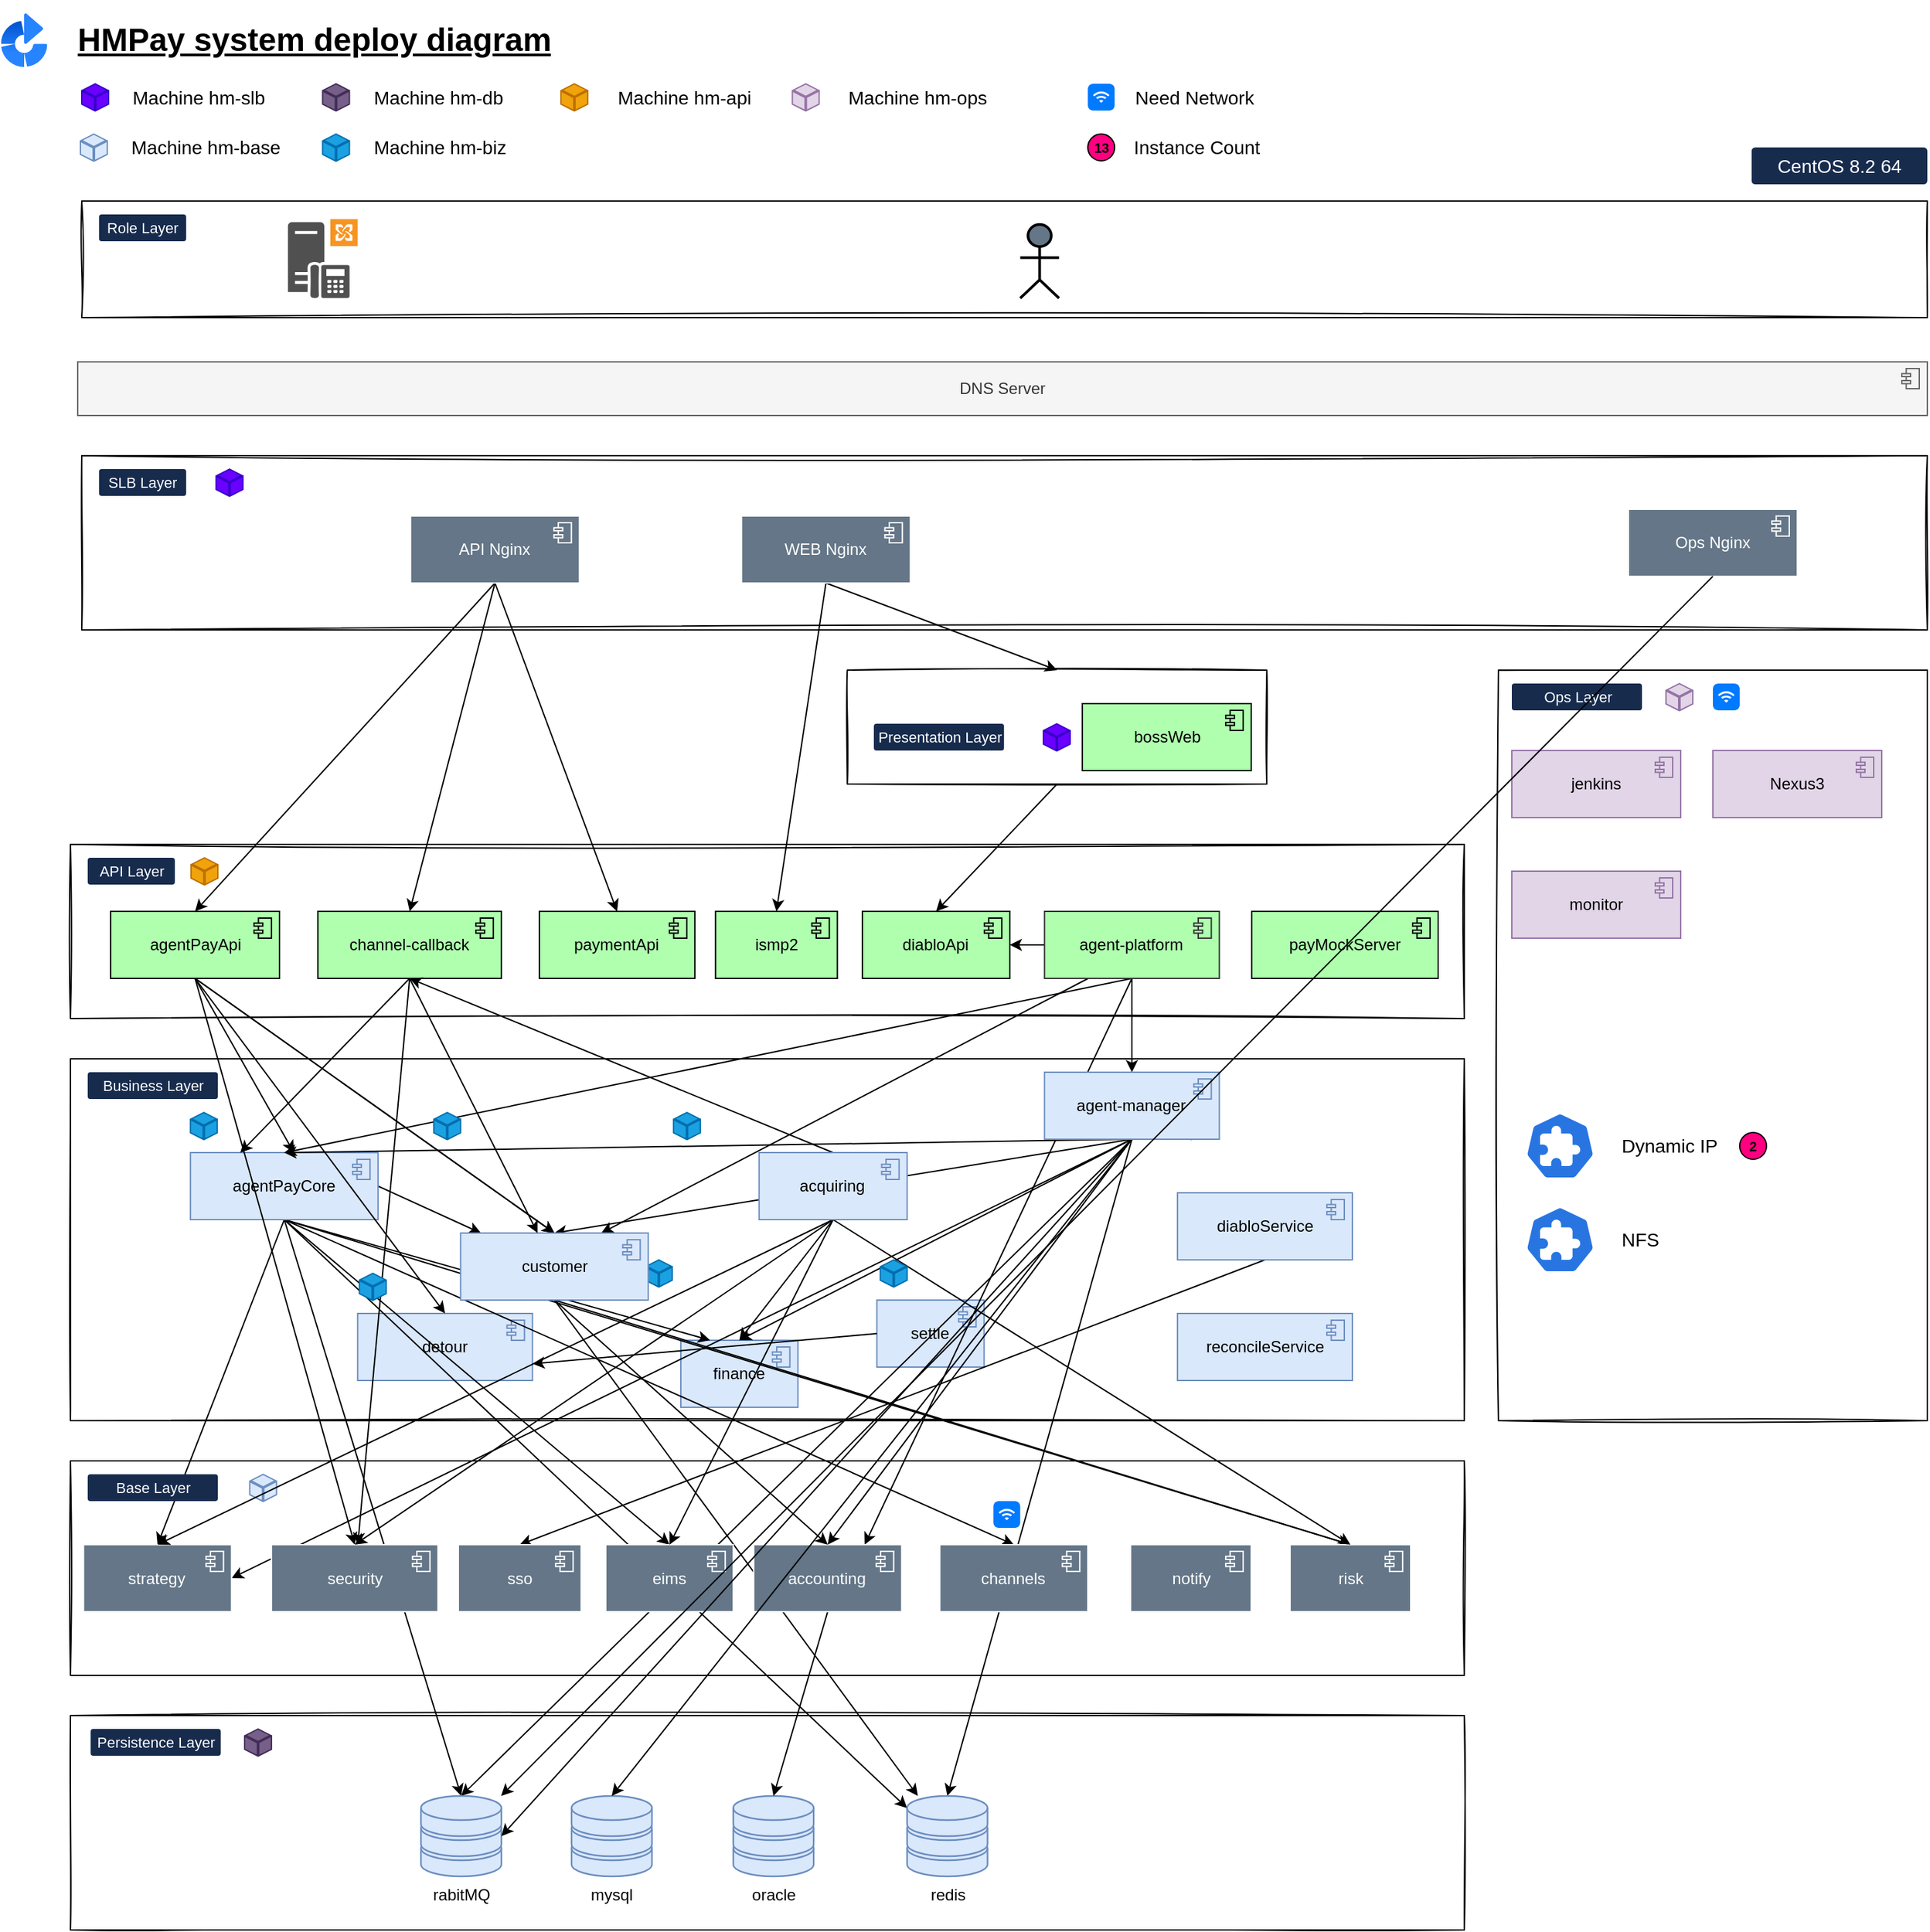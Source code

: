 <mxfile version="13.6.2" type="device"><diagram id="gIqnAAJsEacOdLKV25Oe" name="Page-1"><mxGraphModel dx="909" dy="714" grid="1" gridSize="10" guides="1" tooltips="1" connect="1" arrows="1" fold="1" page="1" pageScale="1" pageWidth="850" pageHeight="1100" math="0" shadow="0"><root><mxCell id="0"/><mxCell id="1" parent="0"/><mxCell id="wvcgZnOENnX32h28djkS-82" value="&lt;span style=&quot;&quot;&gt;settle&lt;/span&gt;" style="html=1;outlineConnect=0;whiteSpace=wrap;shape=mxgraph.archimate3.application;appType=comp;archiType=square;sketch=0;align=center;fillColor=#dae8fc;strokeColor=#6c8ebf;" vertex="1" parent="1"><mxGeometry x="676.25" y="980" width="80" height="50" as="geometry"/></mxCell><mxCell id="wvcgZnOENnX32h28djkS-96" value="" style="rounded=0;whiteSpace=wrap;html=1;sketch=1;align=center;fillColor=none;" vertex="1" parent="1"><mxGeometry x="74.55" y="800" width="1040" height="270" as="geometry"/></mxCell><mxCell id="wvcgZnOENnX32h28djkS-244" value="" style="rounded=0;whiteSpace=wrap;html=1;sketch=1;align=center;fillColor=none;" vertex="1" parent="1"><mxGeometry x="1140" y="510" width="320" height="560" as="geometry"/></mxCell><mxCell id="wvcgZnOENnX32h28djkS-85" value="&lt;span style=&quot;&quot;&gt;finance&lt;/span&gt;" style="html=1;outlineConnect=0;whiteSpace=wrap;shape=mxgraph.archimate3.application;appType=comp;archiType=square;sketch=0;align=center;fillColor=#dae8fc;strokeColor=#6c8ebf;" vertex="1" parent="1"><mxGeometry x="530.0" y="1010" width="87.32" height="50" as="geometry"/></mxCell><mxCell id="wvcgZnOENnX32h28djkS-215" value="&lt;span&gt;detour&lt;/span&gt;" style="html=1;outlineConnect=0;whiteSpace=wrap;shape=mxgraph.archimate3.application;appType=comp;archiType=square;sketch=0;align=center;fillColor=#dae8fc;strokeColor=#6c8ebf;" vertex="1" parent="1"><mxGeometry x="288.84" y="990" width="130.45" height="50" as="geometry"/></mxCell><mxCell id="wvcgZnOENnX32h28djkS-221" style="edgeStyle=none;rounded=0;orthogonalLoop=1;jettySize=auto;html=1;exitX=0.5;exitY=1;exitDx=0;exitDy=0;exitPerimeter=0;entryX=0;entryY=0.15;entryDx=0;entryDy=0;entryPerimeter=0;fontSize=10;fontColor=#000000;" edge="1" parent="1" source="wvcgZnOENnX32h28djkS-80" target="wvcgZnOENnX32h28djkS-168"><mxGeometry relative="1" as="geometry"/></mxCell><mxCell id="wvcgZnOENnX32h28djkS-222" style="edgeStyle=none;rounded=0;orthogonalLoop=1;jettySize=auto;html=1;exitX=0.5;exitY=1;exitDx=0;exitDy=0;exitPerimeter=0;entryX=0.5;entryY=0;entryDx=0;entryDy=0;entryPerimeter=0;fontSize=10;fontColor=#000000;" edge="1" parent="1" source="wvcgZnOENnX32h28djkS-80" target="wvcgZnOENnX32h28djkS-193"><mxGeometry relative="1" as="geometry"/></mxCell><mxCell id="wvcgZnOENnX32h28djkS-223" style="edgeStyle=none;rounded=0;orthogonalLoop=1;jettySize=auto;html=1;exitX=0.5;exitY=1;exitDx=0;exitDy=0;exitPerimeter=0;entryX=0.5;entryY=0;entryDx=0;entryDy=0;entryPerimeter=0;fontSize=10;fontColor=#000000;" edge="1" parent="1" source="wvcgZnOENnX32h28djkS-80" target="wvcgZnOENnX32h28djkS-189"><mxGeometry relative="1" as="geometry"/></mxCell><mxCell id="wvcgZnOENnX32h28djkS-224" style="edgeStyle=none;rounded=0;orthogonalLoop=1;jettySize=auto;html=1;exitX=0.5;exitY=1;exitDx=0;exitDy=0;exitPerimeter=0;entryX=0.5;entryY=0;entryDx=0;entryDy=0;entryPerimeter=0;fontSize=10;fontColor=#000000;" edge="1" parent="1" source="wvcgZnOENnX32h28djkS-80" target="wvcgZnOENnX32h28djkS-79"><mxGeometry relative="1" as="geometry"/></mxCell><mxCell id="wvcgZnOENnX32h28djkS-225" style="edgeStyle=none;rounded=0;orthogonalLoop=1;jettySize=auto;html=1;exitX=0.5;exitY=1;exitDx=0;exitDy=0;exitPerimeter=0;entryX=0.5;entryY=0;entryDx=0;entryDy=0;entryPerimeter=0;fontSize=10;fontColor=#000000;" edge="1" parent="1" source="wvcgZnOENnX32h28djkS-80" target="wvcgZnOENnX32h28djkS-81"><mxGeometry relative="1" as="geometry"/></mxCell><mxCell id="wvcgZnOENnX32h28djkS-226" style="edgeStyle=none;rounded=0;orthogonalLoop=1;jettySize=auto;html=1;exitX=0.5;exitY=1;exitDx=0;exitDy=0;exitPerimeter=0;entryX=0.5;entryY=0;entryDx=0;entryDy=0;entryPerimeter=0;fontSize=10;fontColor=#000000;" edge="1" parent="1" source="wvcgZnOENnX32h28djkS-80" target="wvcgZnOENnX32h28djkS-83"><mxGeometry relative="1" as="geometry"/></mxCell><mxCell id="wvcgZnOENnX32h28djkS-227" style="edgeStyle=none;rounded=0;orthogonalLoop=1;jettySize=auto;html=1;exitX=1;exitY=0.5;exitDx=0;exitDy=0;exitPerimeter=0;fontSize=10;fontColor=#000000;" edge="1" parent="1" source="wvcgZnOENnX32h28djkS-80" target="wvcgZnOENnX32h28djkS-98"><mxGeometry relative="1" as="geometry"/></mxCell><mxCell id="wvcgZnOENnX32h28djkS-228" style="edgeStyle=none;rounded=0;orthogonalLoop=1;jettySize=auto;html=1;exitX=0.5;exitY=1;exitDx=0;exitDy=0;exitPerimeter=0;entryX=0.25;entryY=0;entryDx=0;entryDy=0;entryPerimeter=0;fontSize=10;fontColor=#000000;" edge="1" parent="1" source="wvcgZnOENnX32h28djkS-80" target="wvcgZnOENnX32h28djkS-85"><mxGeometry relative="1" as="geometry"/></mxCell><mxCell id="wvcgZnOENnX32h28djkS-80" value="&lt;span style=&quot;&quot;&gt;agentPayCore&lt;/span&gt;" style="html=1;outlineConnect=0;whiteSpace=wrap;shape=mxgraph.archimate3.application;appType=comp;archiType=square;sketch=0;align=center;fillColor=#dae8fc;strokeColor=#6c8ebf;" vertex="1" parent="1"><mxGeometry x="164.1" y="870" width="140" height="50" as="geometry"/></mxCell><mxCell id="wvcgZnOENnX32h28djkS-131" value="" style="rounded=0;whiteSpace=wrap;html=1;sketch=1;align=center;fillColor=none;" vertex="1" parent="1"><mxGeometry x="83" y="350" width="1377" height="130" as="geometry"/></mxCell><mxCell id="wvcgZnOENnX32h28djkS-113" value="" style="rounded=0;whiteSpace=wrap;html=1;sketch=1;align=center;fillColor=none;" vertex="1" parent="1"><mxGeometry x="74.55" y="1290" width="1040" height="160" as="geometry"/></mxCell><mxCell id="wvcgZnOENnX32h28djkS-100" value="" style="rounded=0;whiteSpace=wrap;html=1;sketch=1;align=center;fillColor=none;" vertex="1" parent="1"><mxGeometry x="74.55" y="1100" width="1040" height="160" as="geometry"/></mxCell><mxCell id="wvcgZnOENnX32h28djkS-94" value="" style="rounded=0;whiteSpace=wrap;html=1;sketch=1;align=center;fillColor=none;" vertex="1" parent="1"><mxGeometry x="74.55" y="640" width="1040" height="130" as="geometry"/></mxCell><mxCell id="wvcgZnOENnX32h28djkS-110" value="" style="rounded=0;whiteSpace=wrap;html=1;sketch=1;align=center;fillColor=none;" vertex="1" parent="1"><mxGeometry x="83" y="160" width="1377" height="87" as="geometry"/></mxCell><mxCell id="wvcgZnOENnX32h28djkS-102" value="" style="rounded=0;whiteSpace=wrap;html=1;sketch=1;align=center;fillColor=none;" vertex="1" parent="1"><mxGeometry x="654.19" y="510" width="313" height="85" as="geometry"/></mxCell><mxCell id="wvcgZnOENnX32h28djkS-218" style="edgeStyle=none;rounded=0;orthogonalLoop=1;jettySize=auto;html=1;exitX=0.5;exitY=1;exitDx=0;exitDy=0;exitPerimeter=0;entryX=0.5;entryY=0;entryDx=0;entryDy=0;entryPerimeter=0;fontSize=10;fontColor=#000000;" edge="1" parent="1" source="wvcgZnOENnX32h28djkS-9" target="wvcgZnOENnX32h28djkS-84"><mxGeometry relative="1" as="geometry"/></mxCell><mxCell id="wvcgZnOENnX32h28djkS-219" style="edgeStyle=none;rounded=0;orthogonalLoop=1;jettySize=auto;html=1;exitX=0.5;exitY=1;exitDx=0;exitDy=0;exitPerimeter=0;fontSize=10;fontColor=#000000;" edge="1" parent="1" source="wvcgZnOENnX32h28djkS-9"><mxGeometry relative="1" as="geometry"><mxPoint x="241.31" y="870" as="targetPoint"/></mxGeometry></mxCell><mxCell id="wvcgZnOENnX32h28djkS-220" style="edgeStyle=none;rounded=0;orthogonalLoop=1;jettySize=auto;html=1;exitX=0.5;exitY=1;exitDx=0;exitDy=0;exitPerimeter=0;entryX=0.5;entryY=0;entryDx=0;entryDy=0;entryPerimeter=0;fontSize=10;fontColor=#000000;" edge="1" parent="1" source="wvcgZnOENnX32h28djkS-9" target="wvcgZnOENnX32h28djkS-98"><mxGeometry relative="1" as="geometry"/></mxCell><mxCell id="wvcgZnOENnX32h28djkS-9" value="agentPayApi" style="html=1;outlineConnect=0;whiteSpace=wrap;shape=mxgraph.archimate3.application;appType=comp;archiType=square;sketch=0;align=center;fillColor=#AFFFAF;" vertex="1" parent="1"><mxGeometry x="104.55" y="690" width="126" height="50" as="geometry"/></mxCell><mxCell id="wvcgZnOENnX32h28djkS-44" value="&lt;h1&gt;HMPay system deploy diagram&lt;/h1&gt;" style="text;html=1;strokeColor=none;fillColor=none;spacing=5;spacingTop=-20;whiteSpace=wrap;overflow=hidden;rounded=0;sketch=0;align=left;fontStyle=4" vertex="1" parent="1"><mxGeometry x="74.55" y="20" width="370" height="40" as="geometry"/></mxCell><mxCell id="wvcgZnOENnX32h28djkS-48" value="" style="image;image=img/lib/atlassian/Bamboo_Logo.svg;sketch=0;strokeColor=#000000;fillColor=#FFFF99;align=left;" vertex="1" parent="1"><mxGeometry x="22.73" y="20" width="34.59" height="40" as="geometry"/></mxCell><mxCell id="wvcgZnOENnX32h28djkS-49" value="13" style="rounded=1;html=1;align=center;verticalAlign=middle;whiteSpace=wrap;fontSize=10;fontStyle=1;arcSize=50;sketch=0;fillColor=#FF0080;" vertex="1" parent="1"><mxGeometry x="833.64" y="110" width="20" height="20" as="geometry"/></mxCell><mxCell id="wvcgZnOENnX32h28djkS-57" value="mysql" style="verticalAlign=top;verticalLabelPosition=bottom;labelPosition=center;align=center;html=1;outlineConnect=0;fillColor=#dae8fc;strokeColor=#6c8ebf;gradientDirection=north;strokeWidth=2;shape=mxgraph.networks.storage;sketch=0;" vertex="1" parent="1"><mxGeometry x="448.45" y="1350" width="60" height="60" as="geometry"/></mxCell><mxCell id="wvcgZnOENnX32h28djkS-61" value="oracle" style="verticalAlign=top;verticalLabelPosition=bottom;labelPosition=center;align=center;html=1;outlineConnect=0;fillColor=#dae8fc;strokeColor=#6c8ebf;gradientDirection=north;strokeWidth=2;shape=mxgraph.networks.storage;sketch=0;" vertex="1" parent="1"><mxGeometry x="569.1" y="1350" width="60" height="60" as="geometry"/></mxCell><mxCell id="wvcgZnOENnX32h28djkS-203" style="edgeStyle=none;rounded=0;orthogonalLoop=1;jettySize=auto;html=1;exitX=0.5;exitY=1;exitDx=0;exitDy=0;exitPerimeter=0;entryX=0.5;entryY=0;entryDx=0;entryDy=0;entryPerimeter=0;fontSize=10;fontColor=#000000;" edge="1" parent="1" source="wvcgZnOENnX32h28djkS-62" target="wvcgZnOENnX32h28djkS-98"><mxGeometry relative="1" as="geometry"/></mxCell><mxCell id="wvcgZnOENnX32h28djkS-205" style="edgeStyle=none;rounded=0;orthogonalLoop=1;jettySize=auto;html=1;exitX=0.5;exitY=1;exitDx=0;exitDy=0;exitPerimeter=0;entryX=0.5;entryY=0;entryDx=0;entryDy=0;entryPerimeter=0;fontSize=10;fontColor=#000000;" edge="1" parent="1" source="wvcgZnOENnX32h28djkS-62" target="wvcgZnOENnX32h28djkS-85"><mxGeometry relative="1" as="geometry"/></mxCell><mxCell id="wvcgZnOENnX32h28djkS-206" style="edgeStyle=none;rounded=0;orthogonalLoop=1;jettySize=auto;html=1;exitX=0.5;exitY=1;exitDx=0;exitDy=0;exitPerimeter=0;entryX=0.5;entryY=0;entryDx=0;entryDy=0;entryPerimeter=0;fontSize=10;fontColor=#000000;" edge="1" parent="1" source="wvcgZnOENnX32h28djkS-62" target="wvcgZnOENnX32h28djkS-80"><mxGeometry relative="1" as="geometry"/></mxCell><mxCell id="wvcgZnOENnX32h28djkS-207" style="edgeStyle=none;rounded=0;orthogonalLoop=1;jettySize=auto;html=1;exitX=0.5;exitY=1;exitDx=0;exitDy=0;exitPerimeter=0;entryX=1;entryY=0.5;entryDx=0;entryDy=0;entryPerimeter=0;fontSize=10;fontColor=#000000;" edge="1" parent="1" source="wvcgZnOENnX32h28djkS-62" target="wvcgZnOENnX32h28djkS-79"><mxGeometry relative="1" as="geometry"/></mxCell><mxCell id="wvcgZnOENnX32h28djkS-208" style="edgeStyle=none;rounded=0;orthogonalLoop=1;jettySize=auto;html=1;exitX=0.5;exitY=1;exitDx=0;exitDy=0;exitPerimeter=0;entryX=0.5;entryY=0;entryDx=0;entryDy=0;entryPerimeter=0;fontSize=10;fontColor=#000000;" edge="1" parent="1" source="wvcgZnOENnX32h28djkS-62" target="wvcgZnOENnX32h28djkS-193"><mxGeometry relative="1" as="geometry"/></mxCell><mxCell id="wvcgZnOENnX32h28djkS-209" style="edgeStyle=none;rounded=0;orthogonalLoop=1;jettySize=auto;html=1;exitX=0.5;exitY=1;exitDx=0;exitDy=0;exitPerimeter=0;entryX=0.5;entryY=0;entryDx=0;entryDy=0;entryPerimeter=0;fontSize=10;fontColor=#000000;" edge="1" parent="1" source="wvcgZnOENnX32h28djkS-62" target="wvcgZnOENnX32h28djkS-168"><mxGeometry relative="1" as="geometry"/></mxCell><mxCell id="wvcgZnOENnX32h28djkS-63" value="ismp2" style="html=1;outlineConnect=0;whiteSpace=wrap;shape=mxgraph.archimate3.application;appType=comp;archiType=square;sketch=0;align=center;fillColor=#AFFFAF;" vertex="1" parent="1"><mxGeometry x="555.85" y="690" width="90.91" height="50" as="geometry"/></mxCell><mxCell id="wvcgZnOENnX32h28djkS-229" style="edgeStyle=none;rounded=0;orthogonalLoop=1;jettySize=auto;html=1;exitX=0.5;exitY=1;exitDx=0;exitDy=0;exitPerimeter=0;fontSize=10;fontColor=#000000;" edge="1" parent="1" source="wvcgZnOENnX32h28djkS-98" target="wvcgZnOENnX32h28djkS-168"><mxGeometry relative="1" as="geometry"/></mxCell><mxCell id="wvcgZnOENnX32h28djkS-230" style="edgeStyle=none;rounded=0;orthogonalLoop=1;jettySize=auto;html=1;exitX=0.5;exitY=1;exitDx=0;exitDy=0;exitPerimeter=0;fontSize=10;fontColor=#000000;" edge="1" parent="1" source="wvcgZnOENnX32h28djkS-64" target="wvcgZnOENnX32h28djkS-84"><mxGeometry relative="1" as="geometry"/></mxCell><mxCell id="wvcgZnOENnX32h28djkS-231" style="edgeStyle=none;rounded=0;orthogonalLoop=1;jettySize=auto;html=1;exitX=0.5;exitY=1;exitDx=0;exitDy=0;exitPerimeter=0;fontSize=10;fontColor=#000000;" edge="1" parent="1" source="wvcgZnOENnX32h28djkS-64"><mxGeometry relative="1" as="geometry"><mxPoint x="201.31" y="870" as="targetPoint"/></mxGeometry></mxCell><mxCell id="wvcgZnOENnX32h28djkS-64" value="&lt;div&gt;channel-callback&lt;/div&gt;" style="html=1;outlineConnect=0;whiteSpace=wrap;shape=mxgraph.archimate3.application;appType=comp;archiType=square;sketch=0;align=center;fillColor=#AFFFAF;" vertex="1" parent="1"><mxGeometry x="259.18" y="690" width="136.91" height="50" as="geometry"/></mxCell><mxCell id="wvcgZnOENnX32h28djkS-65" value="&lt;div&gt;paymentApi&lt;/div&gt;" style="html=1;outlineConnect=0;whiteSpace=wrap;shape=mxgraph.archimate3.application;appType=comp;archiType=square;sketch=0;align=center;fillColor=#AFFFAF;" vertex="1" parent="1"><mxGeometry x="424.43" y="690" width="116" height="50" as="geometry"/></mxCell><mxCell id="wvcgZnOENnX32h28djkS-66" value="diabloApi" style="html=1;outlineConnect=0;whiteSpace=wrap;shape=mxgraph.archimate3.application;appType=comp;archiType=square;sketch=0;align=center;fillColor=#AFFFAF;" vertex="1" parent="1"><mxGeometry x="665.44" y="690" width="110" height="50" as="geometry"/></mxCell><mxCell id="wvcgZnOENnX32h28djkS-70" value="API Layer" style="rounded=1;arcSize=10;fillColor=#172B4D;strokeColor=none;html=1;fontSize=14;align=center;fontColor=#ffffff;fontStyle=0;fontSize=11;sketch=0;" vertex="1" parent="1"><mxGeometry x="87.45" y="650" width="65" height="20" as="geometry"/></mxCell><mxCell id="wvcgZnOENnX32h28djkS-260" style="edgeStyle=none;rounded=0;orthogonalLoop=1;jettySize=auto;html=1;exitX=0.5;exitY=1;exitDx=0;exitDy=0;exitPerimeter=0;entryX=0.5;entryY=0;entryDx=0;entryDy=0;entryPerimeter=0;fontSize=10;fontColor=#000000;" edge="1" parent="1" source="wvcgZnOENnX32h28djkS-72" target="wvcgZnOENnX32h28djkS-74"><mxGeometry relative="1" as="geometry"/></mxCell><mxCell id="wvcgZnOENnX32h28djkS-72" value="diabloService" style="html=1;outlineConnect=0;whiteSpace=wrap;shape=mxgraph.archimate3.application;appType=comp;archiType=square;sketch=0;align=center;fillColor=#dae8fc;strokeColor=#6c8ebf;" vertex="1" parent="1"><mxGeometry x="900.55" y="900" width="130.45" height="50" as="geometry"/></mxCell><mxCell id="wvcgZnOENnX32h28djkS-210" style="edgeStyle=none;rounded=0;orthogonalLoop=1;jettySize=auto;html=1;exitX=0.5;exitY=1;exitDx=0;exitDy=0;exitPerimeter=0;entryX=0.5;entryY=0;entryDx=0;entryDy=0;entryPerimeter=0;fontSize=10;fontColor=#000000;" edge="1" parent="1" source="wvcgZnOENnX32h28djkS-73" target="wvcgZnOENnX32h28djkS-62"><mxGeometry relative="1" as="geometry"/></mxCell><mxCell id="wvcgZnOENnX32h28djkS-211" style="edgeStyle=none;rounded=0;orthogonalLoop=1;jettySize=auto;html=1;exitX=0.5;exitY=1;exitDx=0;exitDy=0;exitPerimeter=0;entryX=0.75;entryY=0;entryDx=0;entryDy=0;entryPerimeter=0;fontSize=10;fontColor=#000000;" edge="1" parent="1" source="wvcgZnOENnX32h28djkS-73" target="wvcgZnOENnX32h28djkS-76"><mxGeometry relative="1" as="geometry"/></mxCell><mxCell id="wvcgZnOENnX32h28djkS-212" style="edgeStyle=none;rounded=0;orthogonalLoop=1;jettySize=auto;html=1;exitX=0.5;exitY=1;exitDx=0;exitDy=0;exitPerimeter=0;entryX=0.5;entryY=0;entryDx=0;entryDy=0;entryPerimeter=0;fontSize=10;fontColor=#000000;" edge="1" parent="1" source="wvcgZnOENnX32h28djkS-73" target="wvcgZnOENnX32h28djkS-80"><mxGeometry relative="1" as="geometry"/></mxCell><mxCell id="wvcgZnOENnX32h28djkS-213" style="edgeStyle=none;rounded=0;orthogonalLoop=1;jettySize=auto;html=1;exitX=0;exitY=0.5;exitDx=0;exitDy=0;exitPerimeter=0;entryX=1;entryY=0.5;entryDx=0;entryDy=0;entryPerimeter=0;fontSize=10;fontColor=#000000;" edge="1" parent="1" source="wvcgZnOENnX32h28djkS-73" target="wvcgZnOENnX32h28djkS-66"><mxGeometry relative="1" as="geometry"/></mxCell><mxCell id="wvcgZnOENnX32h28djkS-214" style="edgeStyle=none;rounded=0;orthogonalLoop=1;jettySize=auto;html=1;exitX=0.25;exitY=1;exitDx=0;exitDy=0;exitPerimeter=0;entryX=0.75;entryY=0;entryDx=0;entryDy=0;entryPerimeter=0;fontSize=10;fontColor=#000000;" edge="1" parent="1" source="wvcgZnOENnX32h28djkS-73" target="wvcgZnOENnX32h28djkS-98"><mxGeometry relative="1" as="geometry"/></mxCell><mxCell id="wvcgZnOENnX32h28djkS-73" value="&lt;span style=&quot;&quot;&gt;agent-platform&lt;/span&gt;" style="html=1;outlineConnect=0;whiteSpace=wrap;shape=mxgraph.archimate3.application;appType=comp;archiType=square;sketch=0;align=center;fillColor=#AFFFAF;strokeColor=#333333;" vertex="1" parent="1"><mxGeometry x="801.31" y="690" width="130.45" height="50" as="geometry"/></mxCell><mxCell id="wvcgZnOENnX32h28djkS-74" value="&lt;span style=&quot;&quot;&gt;sso&lt;/span&gt;" style="html=1;outlineConnect=0;whiteSpace=wrap;shape=mxgraph.archimate3.application;appType=comp;archiType=square;sketch=0;align=center;fillColor=#647687;fontColor=#ffffff;strokeColor=#FFFFFF;" vertex="1" parent="1"><mxGeometry x="363.97" y="1162.5" width="91.65" height="50" as="geometry"/></mxCell><mxCell id="wvcgZnOENnX32h28djkS-196" style="edgeStyle=none;rounded=0;orthogonalLoop=1;jettySize=auto;html=1;exitX=0.5;exitY=1;exitDx=0;exitDy=0;exitPerimeter=0;entryX=0.5;entryY=0;entryDx=0;entryDy=0;entryPerimeter=0;fontSize=10;fontColor=#000000;" edge="1" parent="1" source="wvcgZnOENnX32h28djkS-76" target="wvcgZnOENnX32h28djkS-61"><mxGeometry relative="1" as="geometry"/></mxCell><mxCell id="wvcgZnOENnX32h28djkS-76" value="&lt;span style=&quot;&quot;&gt;accounting&lt;/span&gt;" style="html=1;outlineConnect=0;whiteSpace=wrap;shape=mxgraph.archimate3.application;appType=comp;archiType=square;sketch=0;align=center;fillColor=#647687;fontColor=#ffffff;strokeColor=#FFFFFF;" vertex="1" parent="1"><mxGeometry x="584.33" y="1162.5" width="110.45" height="50" as="geometry"/></mxCell><mxCell id="wvcgZnOENnX32h28djkS-78" value="&lt;span style=&quot;&quot;&gt;notify&lt;/span&gt;" style="html=1;outlineConnect=0;whiteSpace=wrap;shape=mxgraph.archimate3.application;appType=comp;archiType=square;sketch=0;align=center;fillColor=#647687;fontColor=#ffffff;strokeColor=#FFFFFF;" vertex="1" parent="1"><mxGeometry x="865.55" y="1162.5" width="90" height="50" as="geometry"/></mxCell><mxCell id="wvcgZnOENnX32h28djkS-79" value="&lt;span style=&quot;&quot;&gt;strategy&lt;/span&gt;" style="html=1;outlineConnect=0;whiteSpace=wrap;shape=mxgraph.archimate3.application;appType=comp;archiType=square;sketch=0;align=center;fillColor=#647687;fontColor=#ffffff;strokeColor=#FFFFFF;" vertex="1" parent="1"><mxGeometry x="84.31" y="1162.5" width="110.45" height="50" as="geometry"/></mxCell><mxCell id="wvcgZnOENnX32h28djkS-81" value="&lt;span style=&quot;&quot;&gt;channels&lt;/span&gt;" style="html=1;outlineConnect=0;whiteSpace=wrap;shape=mxgraph.archimate3.application;appType=comp;archiType=square;sketch=0;align=center;fillColor=#647687;fontColor=#ffffff;strokeColor=#FFFFFF;" vertex="1" parent="1"><mxGeometry x="723.19" y="1162.5" width="110.45" height="50" as="geometry"/></mxCell><mxCell id="wvcgZnOENnX32h28djkS-233" style="edgeStyle=none;rounded=0;orthogonalLoop=1;jettySize=auto;html=1;exitX=0;exitY=0.5;exitDx=0;exitDy=0;exitPerimeter=0;entryX=1;entryY=0.75;entryDx=0;entryDy=0;entryPerimeter=0;fontSize=10;fontColor=#000000;" edge="1" parent="1" source="wvcgZnOENnX32h28djkS-82" target="wvcgZnOENnX32h28djkS-215"><mxGeometry relative="1" as="geometry"/></mxCell><mxCell id="wvcgZnOENnX32h28djkS-83" value="&lt;span style=&quot;&quot;&gt;eims&lt;/span&gt;" style="html=1;outlineConnect=0;whiteSpace=wrap;shape=mxgraph.archimate3.application;appType=comp;archiType=square;sketch=0;align=center;fillColor=#647687;fontColor=#ffffff;strokeColor=#FFFFFF;" vertex="1" parent="1"><mxGeometry x="473.98" y="1162.5" width="95.12" height="50" as="geometry"/></mxCell><mxCell id="wvcgZnOENnX32h28djkS-84" value="&lt;span&gt;security&lt;/span&gt;" style="html=1;outlineConnect=0;whiteSpace=wrap;shape=mxgraph.archimate3.application;appType=comp;archiType=square;sketch=0;align=center;fillColor=#647687;fontColor=#ffffff;strokeColor=#FFFFFF;" vertex="1" parent="1"><mxGeometry x="224.55" y="1162.5" width="124.23" height="50" as="geometry"/></mxCell><mxCell id="wvcgZnOENnX32h28djkS-86" value="payMockServer" style="html=1;outlineConnect=0;whiteSpace=wrap;shape=mxgraph.archimate3.application;appType=comp;archiType=square;sketch=0;align=center;fillColor=#AFFFAF;" vertex="1" parent="1"><mxGeometry x="955.91" y="690" width="139.09" height="50" as="geometry"/></mxCell><mxCell id="wvcgZnOENnX32h28djkS-89" value="" style="pointerEvents=1;shadow=0;dashed=0;html=1;strokeColor=#6c8ebf;labelPosition=center;verticalLabelPosition=bottom;verticalAlign=top;outlineConnect=0;align=center;shape=mxgraph.office.concepts.node_generic;sketch=0;fillColor=#dae8fc;" vertex="1" parent="1"><mxGeometry x="82.0" y="110" width="20" height="20" as="geometry"/></mxCell><mxCell id="wvcgZnOENnX32h28djkS-92" value="" style="html=1;outlineConnect=0;whiteSpace=wrap;verticalLabelPosition=bottom;verticalAlign=top;align=center;shape=mxgraph.archimate3.actor;sketch=0;fillColor=#647687;fontColor=#ffffff;strokeWidth=2;" vertex="1" parent="1"><mxGeometry x="783.22" y="177.5" width="28.95" height="55" as="geometry"/></mxCell><mxCell id="wvcgZnOENnX32h28djkS-97" value="Business Layer" style="rounded=1;arcSize=10;fillColor=#172B4D;strokeColor=none;html=1;fontSize=14;align=center;fontColor=#ffffff;fontStyle=0;fontSize=11;sketch=0;" vertex="1" parent="1"><mxGeometry x="87.45" y="810" width="97.1" height="20" as="geometry"/></mxCell><mxCell id="wvcgZnOENnX32h28djkS-190" style="edgeStyle=none;rounded=0;orthogonalLoop=1;jettySize=auto;html=1;exitX=0.5;exitY=1;exitDx=0;exitDy=0;exitPerimeter=0;entryX=0.5;entryY=0;entryDx=0;entryDy=0;entryPerimeter=0;fontSize=10;fontColor=#000000;" edge="1" parent="1" source="wvcgZnOENnX32h28djkS-98" target="wvcgZnOENnX32h28djkS-189"><mxGeometry relative="1" as="geometry"/></mxCell><mxCell id="wvcgZnOENnX32h28djkS-99" value="&lt;span style=&quot;&quot;&gt;reconcileService&lt;/span&gt;" style="html=1;outlineConnect=0;whiteSpace=wrap;shape=mxgraph.archimate3.application;appType=comp;archiType=square;sketch=0;align=center;fillColor=#dae8fc;strokeColor=#6c8ebf;" vertex="1" parent="1"><mxGeometry x="900.55" y="990" width="130.45" height="50" as="geometry"/></mxCell><mxCell id="wvcgZnOENnX32h28djkS-101" value="Base Layer" style="rounded=1;arcSize=10;fillColor=#172B4D;strokeColor=none;html=1;fontSize=14;align=center;fontColor=#ffffff;fontStyle=0;fontSize=11;sketch=0;" vertex="1" parent="1"><mxGeometry x="87.45" y="1110" width="97.1" height="20" as="geometry"/></mxCell><mxCell id="wvcgZnOENnX32h28djkS-103" value="Presentation Layer" style="rounded=1;arcSize=10;fillColor=#172B4D;strokeColor=none;html=1;fontSize=14;align=center;fontColor=#ffffff;fontStyle=0;fontSize=11;sketch=0;" vertex="1" parent="1"><mxGeometry x="674.01" y="550" width="97.1" height="20" as="geometry"/></mxCell><mxCell id="wvcgZnOENnX32h28djkS-105" value="bossWeb" style="html=1;outlineConnect=0;whiteSpace=wrap;shape=mxgraph.archimate3.application;appType=comp;archiType=square;sketch=0;align=center;fillColor=#AFFFAF;" vertex="1" parent="1"><mxGeometry x="829.55" y="535" width="126" height="50" as="geometry"/></mxCell><mxCell id="wvcgZnOENnX32h28djkS-109" value="" style="pointerEvents=1;shadow=0;dashed=0;html=1;strokeColor=none;fillColor=#505050;labelPosition=center;verticalLabelPosition=bottom;verticalAlign=top;outlineConnect=0;align=center;shape=mxgraph.office.servers.exchange_um_server_role;sketch=0;fontSize=14;fontColor=#000000;" vertex="1" parent="1"><mxGeometry x="236.84" y="173.5" width="52" height="59" as="geometry"/></mxCell><mxCell id="wvcgZnOENnX32h28djkS-111" value="Role Layer" style="rounded=1;arcSize=10;fillColor=#172B4D;strokeColor=none;html=1;fontSize=14;align=center;fontColor=#ffffff;fontStyle=0;fontSize=11;sketch=0;" vertex="1" parent="1"><mxGeometry x="95.9" y="170" width="65" height="20" as="geometry"/></mxCell><mxCell id="wvcgZnOENnX32h28djkS-114" value="Persistence Layer" style="rounded=1;arcSize=10;fillColor=#172B4D;strokeColor=none;html=1;fontSize=14;align=center;fontColor=#ffffff;fontStyle=0;fontSize=11;sketch=0;" vertex="1" parent="1"><mxGeometry x="89.61" y="1300" width="97.1" height="20" as="geometry"/></mxCell><mxCell id="wvcgZnOENnX32h28djkS-117" value="Machine hm-base" style="text;html=1;strokeColor=none;fillColor=none;align=left;verticalAlign=middle;whiteSpace=wrap;rounded=0;sketch=0;fontSize=14;fontColor=#000000;" vertex="1" parent="1"><mxGeometry x="118" y="110" width="144" height="20" as="geometry"/></mxCell><mxCell id="wvcgZnOENnX32h28djkS-118" value="Instance Count" style="text;html=1;strokeColor=none;fillColor=none;align=left;verticalAlign=middle;whiteSpace=wrap;rounded=0;sketch=0;fontSize=14;fontColor=#000000;" vertex="1" parent="1"><mxGeometry x="865.66" y="110" width="100.16" height="20" as="geometry"/></mxCell><mxCell id="wvcgZnOENnX32h28djkS-120" value="" style="html=1;strokeWidth=1;shadow=0;dashed=0;shape=mxgraph.ios7.misc.wifi;fillColor=#007AFF;strokeColor=none;buttonText=;strokeColor2=#222222;fontColor=#222222;fontSize=8;verticalLabelPosition=bottom;verticalAlign=top;align=center;sketch=0;" vertex="1" parent="1"><mxGeometry x="833.64" y="72.5" width="20" height="20" as="geometry"/></mxCell><mxCell id="wvcgZnOENnX32h28djkS-121" value="Need Network" style="text;html=1;strokeColor=none;fillColor=none;align=left;verticalAlign=middle;whiteSpace=wrap;rounded=0;sketch=0;fontSize=14;fontColor=#000000;" vertex="1" parent="1"><mxGeometry x="867.19" y="72.5" width="100" height="20" as="geometry"/></mxCell><mxCell id="wvcgZnOENnX32h28djkS-122" value="" style="pointerEvents=1;shadow=0;dashed=0;html=1;strokeColor=#3700CC;labelPosition=center;verticalLabelPosition=bottom;verticalAlign=top;outlineConnect=0;align=center;shape=mxgraph.office.concepts.node_generic;sketch=0;fillColor=#6a00ff;fontColor=#ffffff;" vertex="1" parent="1"><mxGeometry x="83.0" y="72.5" width="20" height="20" as="geometry"/></mxCell><mxCell id="wvcgZnOENnX32h28djkS-123" value="Machine hm-slb" style="text;html=1;strokeColor=none;fillColor=none;align=left;verticalAlign=middle;whiteSpace=wrap;rounded=0;sketch=0;fontSize=14;fontColor=#000000;" vertex="1" parent="1"><mxGeometry x="119" y="72.5" width="121" height="20" as="geometry"/></mxCell><mxCell id="wvcgZnOENnX32h28djkS-124" value="" style="pointerEvents=1;shadow=0;dashed=0;html=1;strokeColor=#006EAF;labelPosition=center;verticalLabelPosition=bottom;verticalAlign=top;outlineConnect=0;align=center;shape=mxgraph.office.concepts.node_generic;sketch=0;fillColor=#1ba1e2;fontColor=#ffffff;" vertex="1" parent="1"><mxGeometry x="262.71" y="110" width="20" height="20" as="geometry"/></mxCell><mxCell id="wvcgZnOENnX32h28djkS-125" value="Machine hm-biz" style="text;html=1;strokeColor=none;fillColor=none;align=left;verticalAlign=middle;whiteSpace=wrap;rounded=0;sketch=0;fontSize=14;fontColor=#000000;" vertex="1" parent="1"><mxGeometry x="298.71" y="110" width="141.29" height="20" as="geometry"/></mxCell><mxCell id="wvcgZnOENnX32h28djkS-132" value="SLB Layer" style="rounded=1;arcSize=10;fillColor=#172B4D;strokeColor=none;html=1;fontSize=14;align=center;fontColor=#ffffff;fontStyle=0;fontSize=11;sketch=0;" vertex="1" parent="1"><mxGeometry x="95.9" y="360" width="65" height="20" as="geometry"/></mxCell><mxCell id="wvcgZnOENnX32h28djkS-145" style="edgeStyle=none;rounded=0;orthogonalLoop=1;jettySize=auto;html=1;exitX=0.5;exitY=1;exitDx=0;exitDy=0;exitPerimeter=0;entryX=0.5;entryY=0;entryDx=0;entryDy=0;fontSize=10;fontColor=#000000;" edge="1" parent="1" source="wvcgZnOENnX32h28djkS-133" target="wvcgZnOENnX32h28djkS-102"><mxGeometry relative="1" as="geometry"/></mxCell><mxCell id="wvcgZnOENnX32h28djkS-234" style="edgeStyle=none;rounded=0;orthogonalLoop=1;jettySize=auto;html=1;exitX=0.5;exitY=1;exitDx=0;exitDy=0;exitPerimeter=0;entryX=0.5;entryY=0;entryDx=0;entryDy=0;entryPerimeter=0;fontSize=10;fontColor=#000000;" edge="1" parent="1" source="wvcgZnOENnX32h28djkS-133" target="wvcgZnOENnX32h28djkS-63"><mxGeometry relative="1" as="geometry"/></mxCell><mxCell id="wvcgZnOENnX32h28djkS-235" style="edgeStyle=none;rounded=0;orthogonalLoop=1;jettySize=auto;html=1;exitX=0.5;exitY=1;exitDx=0;exitDy=0;fontSize=10;fontColor=#000000;entryX=0.5;entryY=0;entryDx=0;entryDy=0;entryPerimeter=0;" edge="1" parent="1" source="wvcgZnOENnX32h28djkS-102" target="wvcgZnOENnX32h28djkS-66"><mxGeometry relative="1" as="geometry"><mxPoint x="790" y="640" as="targetPoint"/></mxGeometry></mxCell><mxCell id="wvcgZnOENnX32h28djkS-133" value="WEB Nginx" style="html=1;outlineConnect=0;whiteSpace=wrap;shape=mxgraph.archimate3.application;appType=comp;archiType=square;sketch=0;align=center;fillColor=#647687;fontColor=#ffffff;strokeColor=#FFFFFF;" vertex="1" parent="1"><mxGeometry x="575.25" y="395" width="126" height="50" as="geometry"/></mxCell><mxCell id="wvcgZnOENnX32h28djkS-139" style="edgeStyle=none;rounded=0;orthogonalLoop=1;jettySize=auto;html=1;exitX=0.5;exitY=1;exitDx=0;exitDy=0;exitPerimeter=0;entryX=0.5;entryY=0;entryDx=0;entryDy=0;entryPerimeter=0;fontSize=10;fontColor=#000000;" edge="1" parent="1" source="wvcgZnOENnX32h28djkS-134" target="wvcgZnOENnX32h28djkS-9"><mxGeometry relative="1" as="geometry"/></mxCell><mxCell id="wvcgZnOENnX32h28djkS-140" style="edgeStyle=none;rounded=0;orthogonalLoop=1;jettySize=auto;html=1;exitX=0.5;exitY=1;exitDx=0;exitDy=0;exitPerimeter=0;entryX=0.5;entryY=0;entryDx=0;entryDy=0;entryPerimeter=0;fontSize=10;fontColor=#000000;" edge="1" parent="1" source="wvcgZnOENnX32h28djkS-134" target="wvcgZnOENnX32h28djkS-64"><mxGeometry relative="1" as="geometry"/></mxCell><mxCell id="wvcgZnOENnX32h28djkS-141" style="edgeStyle=none;rounded=0;orthogonalLoop=1;jettySize=auto;html=1;exitX=0.5;exitY=1;exitDx=0;exitDy=0;exitPerimeter=0;entryX=0.5;entryY=0;entryDx=0;entryDy=0;entryPerimeter=0;fontSize=10;fontColor=#000000;" edge="1" parent="1" source="wvcgZnOENnX32h28djkS-134" target="wvcgZnOENnX32h28djkS-65"><mxGeometry relative="1" as="geometry"/></mxCell><mxCell id="wvcgZnOENnX32h28djkS-134" value="API Nginx" style="html=1;outlineConnect=0;whiteSpace=wrap;shape=mxgraph.archimate3.application;appType=comp;archiType=square;sketch=0;align=center;fillColor=#647687;fontColor=#ffffff;strokeColor=#FFFFFF;" vertex="1" parent="1"><mxGeometry x="328.31" y="395" width="126" height="50" as="geometry"/></mxCell><mxCell id="wvcgZnOENnX32h28djkS-137" value="DNS Server" style="html=1;outlineConnect=0;whiteSpace=wrap;shape=mxgraph.archimate3.application;appType=comp;archiType=square;sketch=0;align=center;fillColor=#f5f5f5;strokeColor=#666666;fontColor=#333333;" vertex="1" parent="1"><mxGeometry x="80" y="280" width="1380" height="40" as="geometry"/></mxCell><mxCell id="wvcgZnOENnX32h28djkS-146" value="" style="pointerEvents=1;shadow=0;dashed=0;html=1;strokeColor=#3700CC;labelPosition=center;verticalLabelPosition=bottom;verticalAlign=top;outlineConnect=0;align=center;shape=mxgraph.office.concepts.node_generic;sketch=0;fillColor=#6a00ff;fontColor=#ffffff;" vertex="1" parent="1"><mxGeometry x="183.24" y="360" width="20" height="20" as="geometry"/></mxCell><mxCell id="wvcgZnOENnX32h28djkS-153" value="" style="pointerEvents=1;shadow=0;dashed=0;html=1;strokeColor=#3700CC;labelPosition=center;verticalLabelPosition=bottom;verticalAlign=top;outlineConnect=0;align=center;shape=mxgraph.office.concepts.node_generic;sketch=0;fillColor=#6a00ff;fontColor=#ffffff;" vertex="1" parent="1"><mxGeometry x="800.46" y="550" width="20" height="20" as="geometry"/></mxCell><mxCell id="wvcgZnOENnX32h28djkS-164" value="" style="pointerEvents=1;shadow=0;dashed=0;html=1;strokeColor=#432D57;labelPosition=center;verticalLabelPosition=bottom;verticalAlign=top;outlineConnect=0;align=center;shape=mxgraph.office.concepts.node_generic;sketch=0;fillColor=#76608a;fontColor=#ffffff;" vertex="1" parent="1"><mxGeometry x="262.71" y="72.5" width="20" height="20" as="geometry"/></mxCell><mxCell id="wvcgZnOENnX32h28djkS-165" value="Machine hm-db" style="text;html=1;strokeColor=none;fillColor=none;align=left;verticalAlign=middle;whiteSpace=wrap;rounded=0;sketch=0;fontSize=14;fontColor=#000000;" vertex="1" parent="1"><mxGeometry x="298.71" y="72.5" width="111.29" height="20" as="geometry"/></mxCell><mxCell id="wvcgZnOENnX32h28djkS-168" value="redis" style="verticalAlign=top;verticalLabelPosition=bottom;labelPosition=center;align=center;html=1;outlineConnect=0;fillColor=#dae8fc;strokeColor=#6c8ebf;gradientDirection=north;strokeWidth=2;shape=mxgraph.networks.storage;sketch=0;" vertex="1" parent="1"><mxGeometry x="698.81" y="1350" width="60" height="60" as="geometry"/></mxCell><mxCell id="wvcgZnOENnX32h28djkS-174" value="" style="pointerEvents=1;shadow=0;dashed=0;html=1;strokeColor=#6c8ebf;labelPosition=center;verticalLabelPosition=bottom;verticalAlign=top;outlineConnect=0;align=center;shape=mxgraph.office.concepts.node_generic;sketch=0;fillColor=#dae8fc;" vertex="1" parent="1"><mxGeometry x="208.32" y="1110" width="20" height="20" as="geometry"/></mxCell><mxCell id="wvcgZnOENnX32h28djkS-175" value="" style="pointerEvents=1;shadow=0;dashed=0;html=1;strokeColor=#BD7000;labelPosition=center;verticalLabelPosition=bottom;verticalAlign=top;outlineConnect=0;align=center;shape=mxgraph.office.concepts.node_generic;sketch=0;fillColor=#f0a30a;fontColor=#ffffff;" vertex="1" parent="1"><mxGeometry x="440.55" y="72.5" width="20" height="20" as="geometry"/></mxCell><mxCell id="wvcgZnOENnX32h28djkS-176" value="Machine hm-api" style="text;html=1;strokeColor=none;fillColor=none;align=left;verticalAlign=middle;whiteSpace=wrap;rounded=0;sketch=0;fontSize=14;fontColor=#000000;" vertex="1" parent="1"><mxGeometry x="480.55" y="72.5" width="122.26" height="20" as="geometry"/></mxCell><mxCell id="wvcgZnOENnX32h28djkS-177" value="" style="pointerEvents=1;shadow=0;dashed=0;html=1;strokeColor=#BD7000;labelPosition=center;verticalLabelPosition=bottom;verticalAlign=top;outlineConnect=0;align=center;shape=mxgraph.office.concepts.node_generic;sketch=0;fillColor=#f0a30a;fontColor=#ffffff;" vertex="1" parent="1"><mxGeometry x="164.55" y="650" width="20" height="20" as="geometry"/></mxCell><mxCell id="wvcgZnOENnX32h28djkS-180" value="" style="pointerEvents=1;shadow=0;dashed=0;html=1;strokeColor=#006EAF;labelPosition=center;verticalLabelPosition=bottom;verticalAlign=top;outlineConnect=0;align=center;shape=mxgraph.office.concepts.node_generic;sketch=0;fillColor=#1ba1e2;fontColor=#ffffff;" vertex="1" parent="1"><mxGeometry x="164.1" y="840" width="20" height="20" as="geometry"/></mxCell><mxCell id="wvcgZnOENnX32h28djkS-185" value="" style="pointerEvents=1;shadow=0;dashed=0;html=1;strokeColor=#006EAF;labelPosition=center;verticalLabelPosition=bottom;verticalAlign=top;outlineConnect=0;align=center;shape=mxgraph.office.concepts.node_generic;sketch=0;fillColor=#1ba1e2;fontColor=#ffffff;" vertex="1" parent="1"><mxGeometry x="345.67" y="840" width="20" height="20" as="geometry"/></mxCell><mxCell id="wvcgZnOENnX32h28djkS-186" value="" style="pointerEvents=1;shadow=0;dashed=0;html=1;strokeColor=#006EAF;labelPosition=center;verticalLabelPosition=bottom;verticalAlign=top;outlineConnect=0;align=center;shape=mxgraph.office.concepts.node_generic;sketch=0;fillColor=#1ba1e2;fontColor=#ffffff;" vertex="1" parent="1"><mxGeometry x="290.15" y="960" width="20" height="20" as="geometry"/></mxCell><mxCell id="wvcgZnOENnX32h28djkS-187" value="" style="pointerEvents=1;shadow=0;dashed=0;html=1;strokeColor=#006EAF;labelPosition=center;verticalLabelPosition=bottom;verticalAlign=top;outlineConnect=0;align=center;shape=mxgraph.office.concepts.node_generic;sketch=0;fillColor=#1ba1e2;fontColor=#ffffff;" vertex="1" parent="1"><mxGeometry x="503.56" y="950" width="20" height="20" as="geometry"/></mxCell><mxCell id="wvcgZnOENnX32h28djkS-188" value="" style="html=1;strokeWidth=1;shadow=0;dashed=0;shape=mxgraph.ios7.misc.wifi;fillColor=#007AFF;strokeColor=none;buttonText=;strokeColor2=#222222;fontColor=#222222;fontSize=8;verticalLabelPosition=bottom;verticalAlign=top;align=center;sketch=0;" vertex="1" parent="1"><mxGeometry x="763.19" y="1130" width="20" height="20" as="geometry"/></mxCell><mxCell id="wvcgZnOENnX32h28djkS-189" value="&lt;span&gt;risk&lt;/span&gt;" style="html=1;outlineConnect=0;whiteSpace=wrap;shape=mxgraph.archimate3.application;appType=comp;archiType=square;sketch=0;align=center;fillColor=#647687;fontColor=#ffffff;strokeColor=#FFFFFF;" vertex="1" parent="1"><mxGeometry x="984.55" y="1162.5" width="90" height="50" as="geometry"/></mxCell><mxCell id="wvcgZnOENnX32h28djkS-192" style="edgeStyle=none;rounded=0;orthogonalLoop=1;jettySize=auto;html=1;exitX=0.5;exitY=1;exitDx=0;exitDy=0;exitPerimeter=0;entryX=0.5;entryY=0;entryDx=0;entryDy=0;entryPerimeter=0;fontSize=10;fontColor=#000000;" edge="1" parent="1" source="wvcgZnOENnX32h28djkS-191" target="wvcgZnOENnX32h28djkS-189"><mxGeometry relative="1" as="geometry"/></mxCell><mxCell id="wvcgZnOENnX32h28djkS-198" style="edgeStyle=none;rounded=0;orthogonalLoop=1;jettySize=auto;html=1;exitX=0.5;exitY=0;exitDx=0;exitDy=0;exitPerimeter=0;entryX=0.5;entryY=1;entryDx=0;entryDy=0;entryPerimeter=0;fontSize=10;fontColor=#000000;" edge="1" parent="1" source="wvcgZnOENnX32h28djkS-191" target="wvcgZnOENnX32h28djkS-64"><mxGeometry relative="1" as="geometry"/></mxCell><mxCell id="wvcgZnOENnX32h28djkS-199" style="edgeStyle=none;rounded=0;orthogonalLoop=1;jettySize=auto;html=1;exitX=0.5;exitY=1;exitDx=0;exitDy=0;exitPerimeter=0;entryX=0.5;entryY=0;entryDx=0;entryDy=0;entryPerimeter=0;fontSize=10;fontColor=#000000;" edge="1" parent="1" source="wvcgZnOENnX32h28djkS-191" target="wvcgZnOENnX32h28djkS-79"><mxGeometry relative="1" as="geometry"/></mxCell><mxCell id="wvcgZnOENnX32h28djkS-200" style="edgeStyle=none;rounded=0;orthogonalLoop=1;jettySize=auto;html=1;exitX=0.5;exitY=1;exitDx=0;exitDy=0;exitPerimeter=0;entryX=0.5;entryY=0;entryDx=0;entryDy=0;entryPerimeter=0;fontSize=10;fontColor=#000000;" edge="1" parent="1" source="wvcgZnOENnX32h28djkS-191" target="wvcgZnOENnX32h28djkS-84"><mxGeometry relative="1" as="geometry"/></mxCell><mxCell id="wvcgZnOENnX32h28djkS-201" style="edgeStyle=none;rounded=0;orthogonalLoop=1;jettySize=auto;html=1;exitX=0.5;exitY=1;exitDx=0;exitDy=0;exitPerimeter=0;entryX=0.5;entryY=0;entryDx=0;entryDy=0;entryPerimeter=0;fontSize=10;fontColor=#000000;" edge="1" parent="1" source="wvcgZnOENnX32h28djkS-191" target="wvcgZnOENnX32h28djkS-83"><mxGeometry relative="1" as="geometry"/></mxCell><mxCell id="wvcgZnOENnX32h28djkS-202" style="edgeStyle=none;rounded=0;orthogonalLoop=1;jettySize=auto;html=1;exitX=0.5;exitY=1;exitDx=0;exitDy=0;exitPerimeter=0;entryX=0.5;entryY=0;entryDx=0;entryDy=0;entryPerimeter=0;fontSize=10;fontColor=#000000;" edge="1" parent="1" source="wvcgZnOENnX32h28djkS-191" target="wvcgZnOENnX32h28djkS-85"><mxGeometry relative="1" as="geometry"/></mxCell><mxCell id="wvcgZnOENnX32h28djkS-191" value="&lt;span&gt;acquiring&lt;/span&gt;" style="html=1;outlineConnect=0;whiteSpace=wrap;shape=mxgraph.archimate3.application;appType=comp;archiType=square;sketch=0;align=center;fillColor=#dae8fc;strokeColor=#6c8ebf;" vertex="1" parent="1"><mxGeometry x="588.36" y="870" width="110.45" height="50" as="geometry"/></mxCell><mxCell id="wvcgZnOENnX32h28djkS-193" value="rabitMQ" style="verticalAlign=top;verticalLabelPosition=bottom;labelPosition=center;align=center;html=1;outlineConnect=0;fillColor=#dae8fc;strokeColor=#6c8ebf;gradientDirection=north;strokeWidth=2;shape=mxgraph.networks.storage;sketch=0;" vertex="1" parent="1"><mxGeometry x="336.09" y="1350" width="60" height="60" as="geometry"/></mxCell><mxCell id="wvcgZnOENnX32h28djkS-194" value="" style="pointerEvents=1;shadow=0;dashed=0;html=1;strokeColor=#432D57;labelPosition=center;verticalLabelPosition=bottom;verticalAlign=top;outlineConnect=0;align=center;shape=mxgraph.office.concepts.node_generic;sketch=0;fillColor=#76608a;fontColor=#ffffff;" vertex="1" parent="1"><mxGeometry x="204.55" y="1300" width="20" height="20" as="geometry"/></mxCell><mxCell id="wvcgZnOENnX32h28djkS-195" style="edgeStyle=none;rounded=0;orthogonalLoop=1;jettySize=auto;html=1;exitX=0.5;exitY=1;exitDx=0;exitDy=0;exitPerimeter=0;entryX=0.5;entryY=0;entryDx=0;entryDy=0;entryPerimeter=0;fontSize=10;fontColor=#000000;" edge="1" parent="1" source="wvcgZnOENnX32h28djkS-62" target="wvcgZnOENnX32h28djkS-57"><mxGeometry relative="1" as="geometry"/></mxCell><mxCell id="wvcgZnOENnX32h28djkS-197" value="" style="pointerEvents=1;shadow=0;dashed=0;html=1;strokeColor=#006EAF;labelPosition=center;verticalLabelPosition=bottom;verticalAlign=top;outlineConnect=0;align=center;shape=mxgraph.office.concepts.node_generic;sketch=0;fillColor=#1ba1e2;fontColor=#ffffff;" vertex="1" parent="1"><mxGeometry x="524.55" y="840" width="20" height="20" as="geometry"/></mxCell><mxCell id="wvcgZnOENnX32h28djkS-204" style="edgeStyle=none;rounded=0;orthogonalLoop=1;jettySize=auto;html=1;exitX=0.5;exitY=1;exitDx=0;exitDy=0;exitPerimeter=0;entryX=0.5;entryY=0;entryDx=0;entryDy=0;entryPerimeter=0;fontSize=10;fontColor=#000000;" edge="1" parent="1" source="wvcgZnOENnX32h28djkS-62" target="wvcgZnOENnX32h28djkS-76"><mxGeometry relative="1" as="geometry"/></mxCell><mxCell id="wvcgZnOENnX32h28djkS-216" style="edgeStyle=none;rounded=0;orthogonalLoop=1;jettySize=auto;html=1;exitX=0.5;exitY=1;exitDx=0;exitDy=0;exitPerimeter=0;entryX=0.5;entryY=0;entryDx=0;entryDy=0;entryPerimeter=0;fontSize=10;fontColor=#000000;" edge="1" parent="1" source="wvcgZnOENnX32h28djkS-9" target="wvcgZnOENnX32h28djkS-215"><mxGeometry relative="1" as="geometry"/></mxCell><mxCell id="wvcgZnOENnX32h28djkS-217" style="edgeStyle=none;rounded=0;orthogonalLoop=1;jettySize=auto;html=1;exitX=0.5;exitY=1;exitDx=0;exitDy=0;exitPerimeter=0;entryX=0.5;entryY=0;entryDx=0;entryDy=0;entryPerimeter=0;fontSize=10;fontColor=#000000;" edge="1" parent="1" source="wvcgZnOENnX32h28djkS-98" target="wvcgZnOENnX32h28djkS-76"><mxGeometry relative="1" as="geometry"/></mxCell><mxCell id="wvcgZnOENnX32h28djkS-252" style="edgeStyle=none;rounded=0;orthogonalLoop=1;jettySize=auto;html=1;exitX=0.5;exitY=1;exitDx=0;exitDy=0;exitPerimeter=0;entryX=1;entryY=0.5;entryDx=0;entryDy=0;entryPerimeter=0;fontSize=10;fontColor=#000000;" edge="1" parent="1" source="wvcgZnOENnX32h28djkS-62" target="wvcgZnOENnX32h28djkS-193"><mxGeometry relative="1" as="geometry"/></mxCell><mxCell id="wvcgZnOENnX32h28djkS-239" value="Ops Nginx" style="html=1;outlineConnect=0;whiteSpace=wrap;shape=mxgraph.archimate3.application;appType=comp;archiType=square;sketch=0;align=center;fillColor=#647687;fontColor=#ffffff;strokeColor=#FFFFFF;" vertex="1" parent="1"><mxGeometry x="1237" y="390" width="126" height="50" as="geometry"/></mxCell><mxCell id="wvcgZnOENnX32h28djkS-241" value="Nexus3" style="html=1;outlineConnect=0;whiteSpace=wrap;shape=mxgraph.archimate3.application;appType=comp;archiType=square;sketch=0;align=center;fillColor=#e1d5e7;strokeColor=#9673a6;" vertex="1" parent="1"><mxGeometry x="1300" y="570" width="126" height="50" as="geometry"/></mxCell><mxCell id="wvcgZnOENnX32h28djkS-245" value="Ops Layer" style="rounded=1;arcSize=10;fillColor=#172B4D;strokeColor=none;html=1;fontSize=14;align=center;fontColor=#ffffff;fontStyle=0;fontSize=11;sketch=0;" vertex="1" parent="1"><mxGeometry x="1150" y="520" width="97.1" height="20" as="geometry"/></mxCell><mxCell id="wvcgZnOENnX32h28djkS-246" value="jenkins" style="html=1;outlineConnect=0;whiteSpace=wrap;shape=mxgraph.archimate3.application;appType=comp;archiType=square;sketch=0;align=center;fillColor=#e1d5e7;strokeColor=#9673a6;" vertex="1" parent="1"><mxGeometry x="1150" y="570" width="126" height="50" as="geometry"/></mxCell><mxCell id="wvcgZnOENnX32h28djkS-247" value="" style="pointerEvents=1;shadow=0;dashed=0;html=1;strokeColor=#9673a6;labelPosition=center;verticalLabelPosition=bottom;verticalAlign=top;outlineConnect=0;align=center;shape=mxgraph.office.concepts.node_generic;sketch=0;fillColor=#e1d5e7;" vertex="1" parent="1"><mxGeometry x="613.18" y="72.5" width="20" height="20" as="geometry"/></mxCell><mxCell id="wvcgZnOENnX32h28djkS-248" value="Machine hm-ops" style="text;html=1;strokeColor=none;fillColor=none;align=left;verticalAlign=middle;whiteSpace=wrap;rounded=0;sketch=0;fontSize=14;fontColor=#000000;" vertex="1" parent="1"><mxGeometry x="653.18" y="72.5" width="122.26" height="20" as="geometry"/></mxCell><mxCell id="wvcgZnOENnX32h28djkS-253" value="monitor" style="html=1;outlineConnect=0;whiteSpace=wrap;shape=mxgraph.archimate3.application;appType=comp;archiType=square;sketch=0;align=center;fillColor=#e1d5e7;strokeColor=#9673a6;" vertex="1" parent="1"><mxGeometry x="1150" y="660" width="126" height="50" as="geometry"/></mxCell><mxCell id="wvcgZnOENnX32h28djkS-254" value="" style="pointerEvents=1;shadow=0;dashed=0;html=1;strokeColor=#9673a6;labelPosition=center;verticalLabelPosition=bottom;verticalAlign=top;outlineConnect=0;align=center;shape=mxgraph.office.concepts.node_generic;sketch=0;fillColor=#e1d5e7;" vertex="1" parent="1"><mxGeometry x="1265" y="520" width="20" height="20" as="geometry"/></mxCell><mxCell id="wvcgZnOENnX32h28djkS-255" value="" style="pointerEvents=1;shadow=0;dashed=0;html=1;strokeColor=#006EAF;labelPosition=center;verticalLabelPosition=bottom;verticalAlign=top;outlineConnect=0;align=center;shape=mxgraph.office.concepts.node_generic;sketch=0;fillColor=#1ba1e2;fontColor=#ffffff;" vertex="1" parent="1"><mxGeometry x="900.55" y="840" width="20" height="20" as="geometry"/></mxCell><mxCell id="wvcgZnOENnX32h28djkS-256" value="" style="pointerEvents=1;shadow=0;dashed=0;html=1;strokeColor=#006EAF;labelPosition=center;verticalLabelPosition=bottom;verticalAlign=top;outlineConnect=0;align=center;shape=mxgraph.office.concepts.node_generic;sketch=0;fillColor=#1ba1e2;fontColor=#ffffff;" vertex="1" parent="1"><mxGeometry x="678.81" y="950" width="20" height="20" as="geometry"/></mxCell><mxCell id="wvcgZnOENnX32h28djkS-258" style="edgeStyle=none;rounded=0;orthogonalLoop=1;jettySize=auto;html=1;exitX=0.5;exitY=1;exitDx=0;exitDy=0;exitPerimeter=0;entryX=0.5;entryY=0;entryDx=0;entryDy=0;entryPerimeter=0;fontSize=10;fontColor=#000000;" edge="1" parent="1" source="wvcgZnOENnX32h28djkS-9" target="wvcgZnOENnX32h28djkS-98"><mxGeometry relative="1" as="geometry"><mxPoint x="167.55" y="740" as="sourcePoint"/><mxPoint x="639.555" y="1162.5" as="targetPoint"/></mxGeometry></mxCell><mxCell id="wvcgZnOENnX32h28djkS-98" value="&lt;span&gt;customer&lt;/span&gt;" style="html=1;outlineConnect=0;whiteSpace=wrap;shape=mxgraph.archimate3.application;appType=comp;archiType=square;sketch=0;align=center;fillColor=#dae8fc;strokeColor=#6c8ebf;" vertex="1" parent="1"><mxGeometry x="365.67" y="930" width="140" height="50" as="geometry"/></mxCell><mxCell id="wvcgZnOENnX32h28djkS-259" style="edgeStyle=none;rounded=0;orthogonalLoop=1;jettySize=auto;html=1;exitX=0.5;exitY=1;exitDx=0;exitDy=0;exitPerimeter=0;fontSize=10;fontColor=#000000;" edge="1" parent="1" source="wvcgZnOENnX32h28djkS-64" target="wvcgZnOENnX32h28djkS-98"><mxGeometry relative="1" as="geometry"><mxPoint x="327.635" y="740" as="sourcePoint"/><mxPoint x="710.005" y="1350" as="targetPoint"/></mxGeometry></mxCell><mxCell id="wvcgZnOENnX32h28djkS-62" value="agent-manager" style="html=1;outlineConnect=0;whiteSpace=wrap;shape=mxgraph.archimate3.application;appType=comp;archiType=square;sketch=0;align=center;fillColor=#dae8fc;strokeColor=#6c8ebf;" vertex="1" parent="1"><mxGeometry x="801.31" y="810" width="130.45" height="50" as="geometry"/></mxCell><mxCell id="wvcgZnOENnX32h28djkS-262" style="edgeStyle=none;rounded=0;orthogonalLoop=1;jettySize=auto;html=1;exitX=0.5;exitY=1;exitDx=0;exitDy=0;exitPerimeter=0;fontSize=10;fontColor=#000000;" edge="1" parent="1" source="wvcgZnOENnX32h28djkS-239" target="wvcgZnOENnX32h28djkS-193"><mxGeometry relative="1" as="geometry"><mxPoint x="1300" y="440" as="sourcePoint"/><mxPoint x="396.09" y="1430" as="targetPoint"/></mxGeometry></mxCell><mxCell id="wvcgZnOENnX32h28djkS-264" value="" style="html=1;dashed=0;whitespace=wrap;fillColor=#2875E2;strokeColor=#ffffff;points=[[0.005,0.63,0],[0.1,0.2,0],[0.9,0.2,0],[0.5,0,0],[0.995,0.63,0],[0.72,0.99,0],[0.5,1,0],[0.28,0.99,0]];shape=mxgraph.kubernetes.icon;prIcon=crd;sketch=0;fontSize=10;fontColor=#000000;align=center;" vertex="1" parent="1"><mxGeometry x="1160" y="840" width="52.08" height="50" as="geometry"/></mxCell><mxCell id="wvcgZnOENnX32h28djkS-266" value="Dynamic IP" style="text;html=1;strokeColor=none;fillColor=none;align=left;verticalAlign=middle;whiteSpace=wrap;rounded=0;sketch=0;fontSize=14;fontColor=#000000;" vertex="1" parent="1"><mxGeometry x="1230" y="855" width="80" height="20" as="geometry"/></mxCell><mxCell id="wvcgZnOENnX32h28djkS-267" value="" style="html=1;dashed=0;whitespace=wrap;fillColor=#2875E2;strokeColor=#ffffff;points=[[0.005,0.63,0],[0.1,0.2,0],[0.9,0.2,0],[0.5,0,0],[0.995,0.63,0],[0.72,0.99,0],[0.5,1,0],[0.28,0.99,0]];shape=mxgraph.kubernetes.icon;prIcon=crd;sketch=0;fontSize=10;fontColor=#000000;align=center;" vertex="1" parent="1"><mxGeometry x="1160" y="910" width="52.08" height="50" as="geometry"/></mxCell><mxCell id="wvcgZnOENnX32h28djkS-268" value="NFS" style="text;html=1;strokeColor=none;fillColor=none;align=left;verticalAlign=middle;whiteSpace=wrap;rounded=0;sketch=0;fontSize=14;fontColor=#000000;" vertex="1" parent="1"><mxGeometry x="1230" y="925" width="80" height="20" as="geometry"/></mxCell><mxCell id="wvcgZnOENnX32h28djkS-272" value="&lt;span style=&quot;font-size: 14px; text-align: left;&quot;&gt;CentOS 8.2 64&lt;/span&gt;" style="rounded=1;arcSize=10;fillColor=#172B4D;strokeColor=none;html=1;fontSize=14;align=center;fontStyle=0;fontSize=11;sketch=0;fontColor=#FFFFFF;" vertex="1" parent="1"><mxGeometry x="1328.9" y="120" width="131.1" height="27.5" as="geometry"/></mxCell><mxCell id="wvcgZnOENnX32h28djkS-273" value="" style="html=1;strokeWidth=1;shadow=0;dashed=0;shape=mxgraph.ios7.misc.wifi;fillColor=#007AFF;strokeColor=none;buttonText=;strokeColor2=#222222;fontColor=#222222;fontSize=8;verticalLabelPosition=bottom;verticalAlign=top;align=center;sketch=0;" vertex="1" parent="1"><mxGeometry x="1300" y="520" width="20" height="20" as="geometry"/></mxCell><mxCell id="wvcgZnOENnX32h28djkS-274" value="2" style="rounded=1;html=1;align=center;verticalAlign=middle;whiteSpace=wrap;fontSize=10;fontStyle=1;arcSize=50;sketch=0;fillColor=#FF0080;" vertex="1" parent="1"><mxGeometry x="1320" y="855" width="20" height="20" as="geometry"/></mxCell></root></mxGraphModel></diagram></mxfile>
